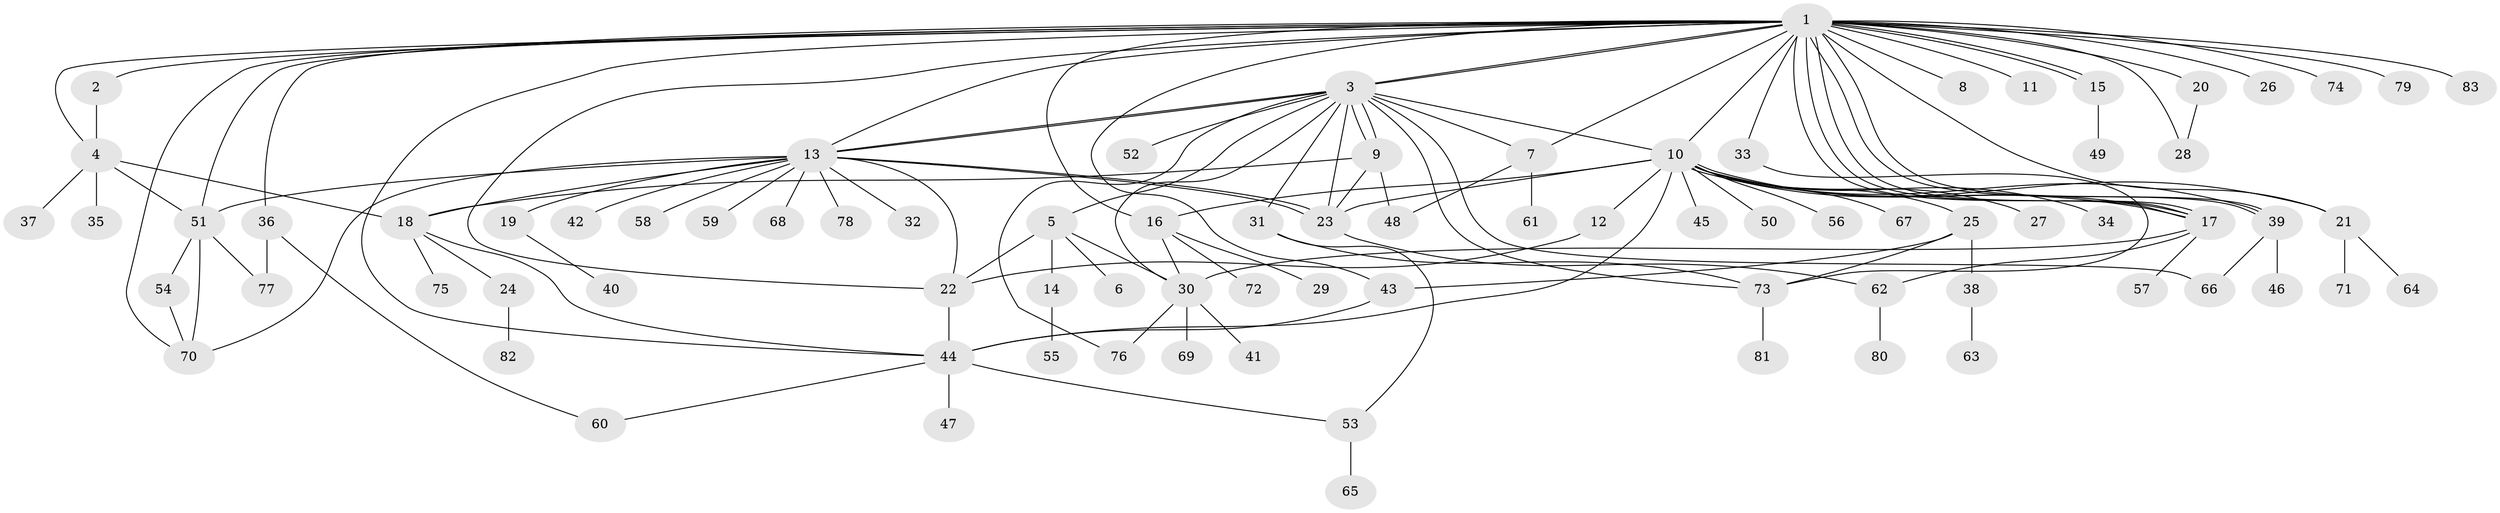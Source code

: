 // Generated by graph-tools (version 1.1) at 2025/35/03/09/25 02:35:34]
// undirected, 83 vertices, 131 edges
graph export_dot {
graph [start="1"]
  node [color=gray90,style=filled];
  1;
  2;
  3;
  4;
  5;
  6;
  7;
  8;
  9;
  10;
  11;
  12;
  13;
  14;
  15;
  16;
  17;
  18;
  19;
  20;
  21;
  22;
  23;
  24;
  25;
  26;
  27;
  28;
  29;
  30;
  31;
  32;
  33;
  34;
  35;
  36;
  37;
  38;
  39;
  40;
  41;
  42;
  43;
  44;
  45;
  46;
  47;
  48;
  49;
  50;
  51;
  52;
  53;
  54;
  55;
  56;
  57;
  58;
  59;
  60;
  61;
  62;
  63;
  64;
  65;
  66;
  67;
  68;
  69;
  70;
  71;
  72;
  73;
  74;
  75;
  76;
  77;
  78;
  79;
  80;
  81;
  82;
  83;
  1 -- 2;
  1 -- 3;
  1 -- 3;
  1 -- 4;
  1 -- 7;
  1 -- 8;
  1 -- 10;
  1 -- 11;
  1 -- 13;
  1 -- 15;
  1 -- 15;
  1 -- 16;
  1 -- 17;
  1 -- 17;
  1 -- 17;
  1 -- 20;
  1 -- 21;
  1 -- 22;
  1 -- 26;
  1 -- 28;
  1 -- 33;
  1 -- 36;
  1 -- 39;
  1 -- 39;
  1 -- 43;
  1 -- 44;
  1 -- 51;
  1 -- 70;
  1 -- 74;
  1 -- 79;
  1 -- 83;
  2 -- 4;
  3 -- 5;
  3 -- 7;
  3 -- 9;
  3 -- 9;
  3 -- 10;
  3 -- 13;
  3 -- 13;
  3 -- 23;
  3 -- 30;
  3 -- 31;
  3 -- 52;
  3 -- 66;
  3 -- 73;
  3 -- 76;
  4 -- 18;
  4 -- 35;
  4 -- 37;
  4 -- 51;
  5 -- 6;
  5 -- 14;
  5 -- 22;
  5 -- 30;
  7 -- 48;
  7 -- 61;
  9 -- 18;
  9 -- 23;
  9 -- 48;
  10 -- 12;
  10 -- 16;
  10 -- 17;
  10 -- 17;
  10 -- 21;
  10 -- 23;
  10 -- 25;
  10 -- 27;
  10 -- 34;
  10 -- 39;
  10 -- 44;
  10 -- 45;
  10 -- 50;
  10 -- 56;
  10 -- 67;
  12 -- 22;
  13 -- 18;
  13 -- 19;
  13 -- 22;
  13 -- 23;
  13 -- 23;
  13 -- 32;
  13 -- 42;
  13 -- 51;
  13 -- 58;
  13 -- 59;
  13 -- 68;
  13 -- 70;
  13 -- 78;
  14 -- 55;
  15 -- 49;
  16 -- 29;
  16 -- 30;
  16 -- 72;
  17 -- 30;
  17 -- 57;
  17 -- 62;
  18 -- 24;
  18 -- 44;
  18 -- 75;
  19 -- 40;
  20 -- 28;
  21 -- 64;
  21 -- 71;
  22 -- 44;
  23 -- 62;
  24 -- 82;
  25 -- 38;
  25 -- 43;
  25 -- 73;
  30 -- 41;
  30 -- 69;
  30 -- 76;
  31 -- 53;
  31 -- 73;
  33 -- 73;
  36 -- 60;
  36 -- 77;
  38 -- 63;
  39 -- 46;
  39 -- 66;
  43 -- 44;
  44 -- 47;
  44 -- 53;
  44 -- 60;
  51 -- 54;
  51 -- 70;
  51 -- 77;
  53 -- 65;
  54 -- 70;
  62 -- 80;
  73 -- 81;
}
